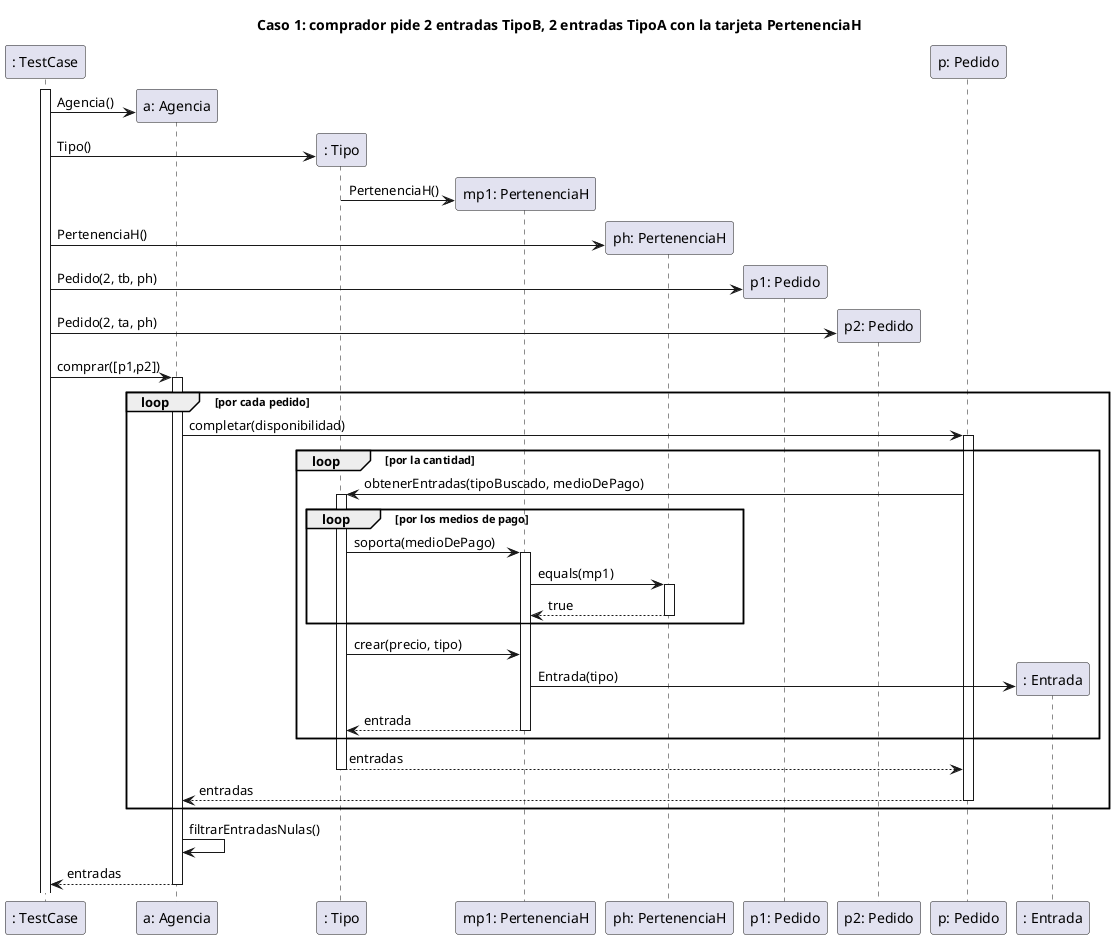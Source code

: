 @startuml
title Caso 1: comprador pide 2 entradas TipoB, 2 entradas TipoA con la tarjeta PertenenciaH

activate ": TestCase"
create "a: Agencia"
": TestCase" -> "a: Agencia": Agencia()

create ": Tipo"
": TestCase" -> ": Tipo": Tipo()

create "mp1: PertenenciaH"
": Tipo" -> "mp1: PertenenciaH": PertenenciaH()

create "ph: PertenenciaH"
": TestCase" -> "ph: PertenenciaH": PertenenciaH()

create "p1: Pedido"
": TestCase" -> "p1: Pedido": Pedido(2, tb, ph)

create "p2: Pedido"
": TestCase" -> "p2: Pedido": Pedido(2, ta, ph)

": TestCase" -> "a: Agencia": comprar([p1,p2])
activate "a: Agencia"
loop por cada pedido

"a: Agencia" -> "p: Pedido": completar(disponibilidad)
activate "p: Pedido"

loop por la cantidad
"p: Pedido" -> ": Tipo": obtenerEntradas(tipoBuscado, medioDePago)
activate ": Tipo"

loop por los medios de pago
": Tipo" -> "mp1: PertenenciaH": soporta(medioDePago)
activate "mp1: PertenenciaH"

"mp1: PertenenciaH" -> "ph: PertenenciaH": equals(mp1)
activate "ph: PertenenciaH"
return true
end

": Tipo" -> "mp1: PertenenciaH": crear(precio, tipo)

create ": Entrada"
"mp1: PertenenciaH" -> ": Entrada": Entrada(tipo)
return entrada
end
return entradas
return entradas
end
"a: Agencia" -> "a: Agencia": filtrarEntradasNulas()
return entradas
@enduml